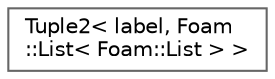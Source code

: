 digraph "Graphical Class Hierarchy"
{
 // LATEX_PDF_SIZE
  bgcolor="transparent";
  edge [fontname=Helvetica,fontsize=10,labelfontname=Helvetica,labelfontsize=10];
  node [fontname=Helvetica,fontsize=10,shape=box,height=0.2,width=0.4];
  rankdir="LR";
  Node0 [id="Node000000",label="Tuple2\< label, Foam\l::List\< Foam::List \> \>",height=0.2,width=0.4,color="grey40", fillcolor="white", style="filled",URL="$classFoam_1_1Tuple2.html",tooltip=" "];
}
